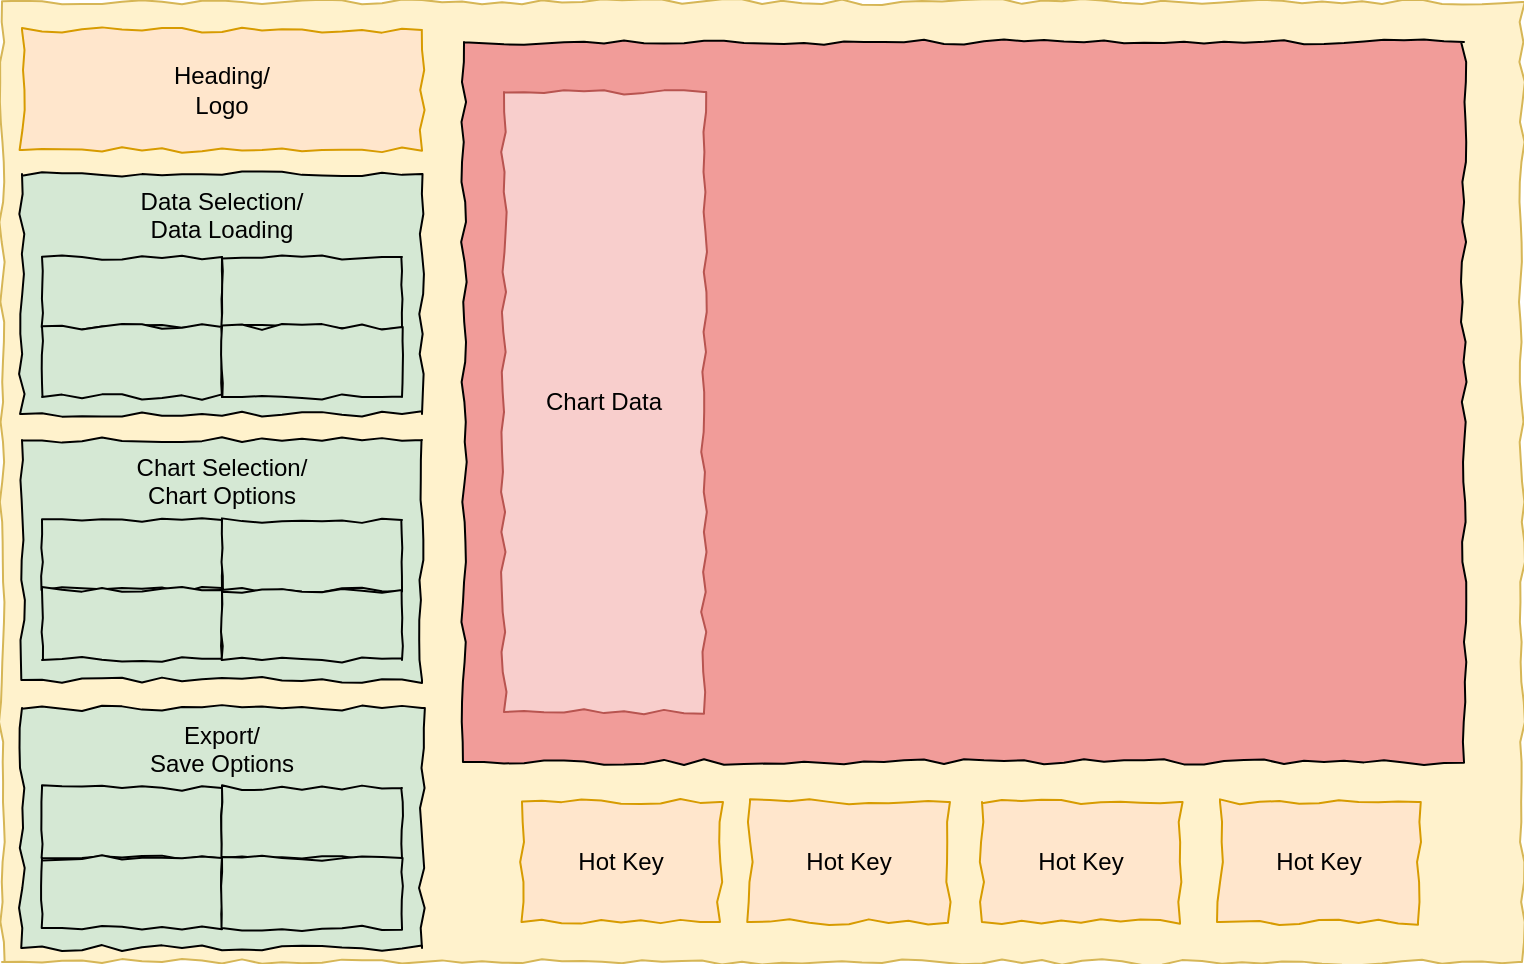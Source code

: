 <mxfile version="19.0.0" type="google"><diagram id="a9yvHeuXwKrHD4U_Ubub" name="Page-1"><mxGraphModel grid="1" page="1" gridSize="10" guides="1" tooltips="1" connect="1" arrows="1" fold="1" pageScale="1" pageWidth="827" pageHeight="1169" math="0" shadow="0"><root><mxCell id="0"/><mxCell id="1" parent="0"/><mxCell id="1aLxMw4Zf8Wps9czbyCk-2" value="" style="rounded=0;whiteSpace=wrap;html=1;comic=1;fillColor=#fff2cc;strokeColor=#d6b656;jiggle=3;" vertex="1" parent="1"><mxGeometry x="40" y="40" width="760" height="480" as="geometry"/></mxCell><mxCell id="1aLxMw4Zf8Wps9czbyCk-3" value="" style="rounded=0;whiteSpace=wrap;html=1;comic=1;fillColor=#F19C99;strokeColor=#000000;jiggle=3;" vertex="1" parent="1"><mxGeometry x="271" y="60" width="500" height="360" as="geometry"/></mxCell><mxCell id="1aLxMw4Zf8Wps9czbyCk-4" value="" style="shape=image;html=1;verticalAlign=top;verticalLabelPosition=bottom;labelBackgroundColor=#ffffff;imageAspect=0;aspect=fixed;image=https://cdn0.iconfinder.com/data/icons/business-startup-10/50/54-128.png;rounded=0;shadow=0;glass=0;comic=1;sketch=0;jiggle=3;strokeColor=#000000;fillColor=#F19C99;" vertex="1" parent="1"><mxGeometry x="431" y="80" width="310" height="310" as="geometry"/></mxCell><mxCell id="1aLxMw4Zf8Wps9czbyCk-6" value="Chart Data" style="rounded=0;whiteSpace=wrap;html=1;comic=1;fillColor=#f8cecc;strokeColor=#b85450;jiggle=3;" vertex="1" parent="1"><mxGeometry x="291" y="85" width="100" height="310" as="geometry"/></mxCell><mxCell id="1aLxMw4Zf8Wps9czbyCk-7" value="Data Selection/&lt;br&gt;Data Loading" style="rounded=0;whiteSpace=wrap;html=1;comic=1;fillColor=#d5e8d4;strokeColor=#000000;jiggle=3;verticalAlign=top;" vertex="1" parent="1"><mxGeometry x="50" y="126" width="200" height="120" as="geometry"/></mxCell><mxCell id="1aLxMw4Zf8Wps9czbyCk-8" value="Chart Selection/&lt;br&gt;Chart Options" style="rounded=0;whiteSpace=wrap;html=1;comic=1;fillColor=#d5e8d4;strokeColor=#000000;jiggle=3;verticalAlign=top;" vertex="1" parent="1"><mxGeometry x="50" y="259" width="200" height="120" as="geometry"/></mxCell><mxCell id="1aLxMw4Zf8Wps9czbyCk-9" value="Heading/&lt;br&gt;Logo" style="rounded=0;whiteSpace=wrap;html=1;comic=1;fillColor=#ffe6cc;strokeColor=#d79b00;jiggle=3;" vertex="1" parent="1"><mxGeometry x="50" y="54" width="200" height="60" as="geometry"/></mxCell><mxCell id="1aLxMw4Zf8Wps9czbyCk-10" value="" style="rounded=0;whiteSpace=wrap;html=1;comic=1;fillColor=#d5e8d4;strokeColor=#000000;jiggle=3;verticalAlign=top;" vertex="1" parent="1"><mxGeometry x="60" y="167.5" width="90" height="35" as="geometry"/></mxCell><mxCell id="1aLxMw4Zf8Wps9czbyCk-11" value="" style="rounded=0;whiteSpace=wrap;html=1;comic=1;fillColor=#d5e8d4;strokeColor=#000000;jiggle=3;verticalAlign=top;" vertex="1" parent="1"><mxGeometry x="150" y="167.5" width="90" height="35" as="geometry"/></mxCell><mxCell id="1aLxMw4Zf8Wps9czbyCk-12" value="" style="rounded=0;whiteSpace=wrap;html=1;comic=1;fillColor=#d5e8d4;strokeColor=#000000;jiggle=3;verticalAlign=top;" vertex="1" parent="1"><mxGeometry x="60" y="202.5" width="90" height="35" as="geometry"/></mxCell><mxCell id="1aLxMw4Zf8Wps9czbyCk-13" value="" style="rounded=0;whiteSpace=wrap;html=1;comic=1;fillColor=#d5e8d4;strokeColor=#000000;jiggle=3;verticalAlign=top;" vertex="1" parent="1"><mxGeometry x="150" y="202.5" width="90" height="35" as="geometry"/></mxCell><mxCell id="1aLxMw4Zf8Wps9czbyCk-14" value="" style="rounded=0;whiteSpace=wrap;html=1;comic=1;fillColor=#d5e8d4;strokeColor=#000000;jiggle=3;verticalAlign=top;" vertex="1" parent="1"><mxGeometry x="60" y="299" width="90" height="35" as="geometry"/></mxCell><mxCell id="1aLxMw4Zf8Wps9czbyCk-15" value="" style="rounded=0;whiteSpace=wrap;html=1;comic=1;fillColor=#d5e8d4;strokeColor=#000000;jiggle=3;verticalAlign=top;" vertex="1" parent="1"><mxGeometry x="150" y="299" width="90" height="35" as="geometry"/></mxCell><mxCell id="1aLxMw4Zf8Wps9czbyCk-16" value="" style="rounded=0;whiteSpace=wrap;html=1;comic=1;fillColor=#d5e8d4;strokeColor=#000000;jiggle=3;verticalAlign=top;" vertex="1" parent="1"><mxGeometry x="60" y="334" width="90" height="35" as="geometry"/></mxCell><mxCell id="1aLxMw4Zf8Wps9czbyCk-17" value="" style="rounded=0;whiteSpace=wrap;html=1;comic=1;fillColor=#d5e8d4;strokeColor=#000000;jiggle=3;verticalAlign=top;" vertex="1" parent="1"><mxGeometry x="150" y="334" width="90" height="35" as="geometry"/></mxCell><mxCell id="1aLxMw4Zf8Wps9czbyCk-18" value="Hot Key" style="rounded=0;whiteSpace=wrap;html=1;comic=1;fillColor=#ffe6cc;strokeColor=#d79b00;jiggle=3;" vertex="1" parent="1"><mxGeometry x="300" y="440" width="99" height="60" as="geometry"/></mxCell><mxCell id="1aLxMw4Zf8Wps9czbyCk-19" value="Export/&lt;br&gt;Save Options" style="rounded=0;whiteSpace=wrap;html=1;comic=1;fillColor=#d5e8d4;strokeColor=#000000;jiggle=3;verticalAlign=top;" vertex="1" parent="1"><mxGeometry x="50" y="393" width="200" height="120" as="geometry"/></mxCell><mxCell id="1aLxMw4Zf8Wps9czbyCk-20" value="" style="rounded=0;whiteSpace=wrap;html=1;comic=1;fillColor=#d5e8d4;strokeColor=#000000;jiggle=3;verticalAlign=top;" vertex="1" parent="1"><mxGeometry x="60" y="433" width="90" height="35" as="geometry"/></mxCell><mxCell id="1aLxMw4Zf8Wps9czbyCk-21" value="" style="rounded=0;whiteSpace=wrap;html=1;comic=1;fillColor=#d5e8d4;strokeColor=#000000;jiggle=3;verticalAlign=top;" vertex="1" parent="1"><mxGeometry x="150" y="433" width="90" height="35" as="geometry"/></mxCell><mxCell id="1aLxMw4Zf8Wps9czbyCk-22" value="" style="rounded=0;whiteSpace=wrap;html=1;comic=1;fillColor=#d5e8d4;strokeColor=#000000;jiggle=3;verticalAlign=top;" vertex="1" parent="1"><mxGeometry x="60" y="468" width="90" height="35" as="geometry"/></mxCell><mxCell id="1aLxMw4Zf8Wps9czbyCk-23" value="" style="rounded=0;whiteSpace=wrap;html=1;comic=1;fillColor=#d5e8d4;strokeColor=#000000;jiggle=3;verticalAlign=top;" vertex="1" parent="1"><mxGeometry x="150" y="468" width="90" height="35" as="geometry"/></mxCell><mxCell id="1aLxMw4Zf8Wps9czbyCk-28" value="Hot Key" style="rounded=0;whiteSpace=wrap;html=1;comic=1;fillColor=#ffe6cc;strokeColor=#d79b00;jiggle=3;" vertex="1" parent="1"><mxGeometry x="414" y="440" width="99" height="60" as="geometry"/></mxCell><mxCell id="1aLxMw4Zf8Wps9czbyCk-29" value="Hot Key" style="rounded=0;whiteSpace=wrap;html=1;comic=1;fillColor=#ffe6cc;strokeColor=#d79b00;jiggle=3;" vertex="1" parent="1"><mxGeometry x="530" y="440" width="99" height="60" as="geometry"/></mxCell><mxCell id="1aLxMw4Zf8Wps9czbyCk-30" value="Hot Key" style="rounded=0;whiteSpace=wrap;html=1;comic=1;fillColor=#ffe6cc;strokeColor=#d79b00;jiggle=3;" vertex="1" parent="1"><mxGeometry x="649" y="440" width="99" height="60" as="geometry"/></mxCell></root></mxGraphModel></diagram></mxfile>